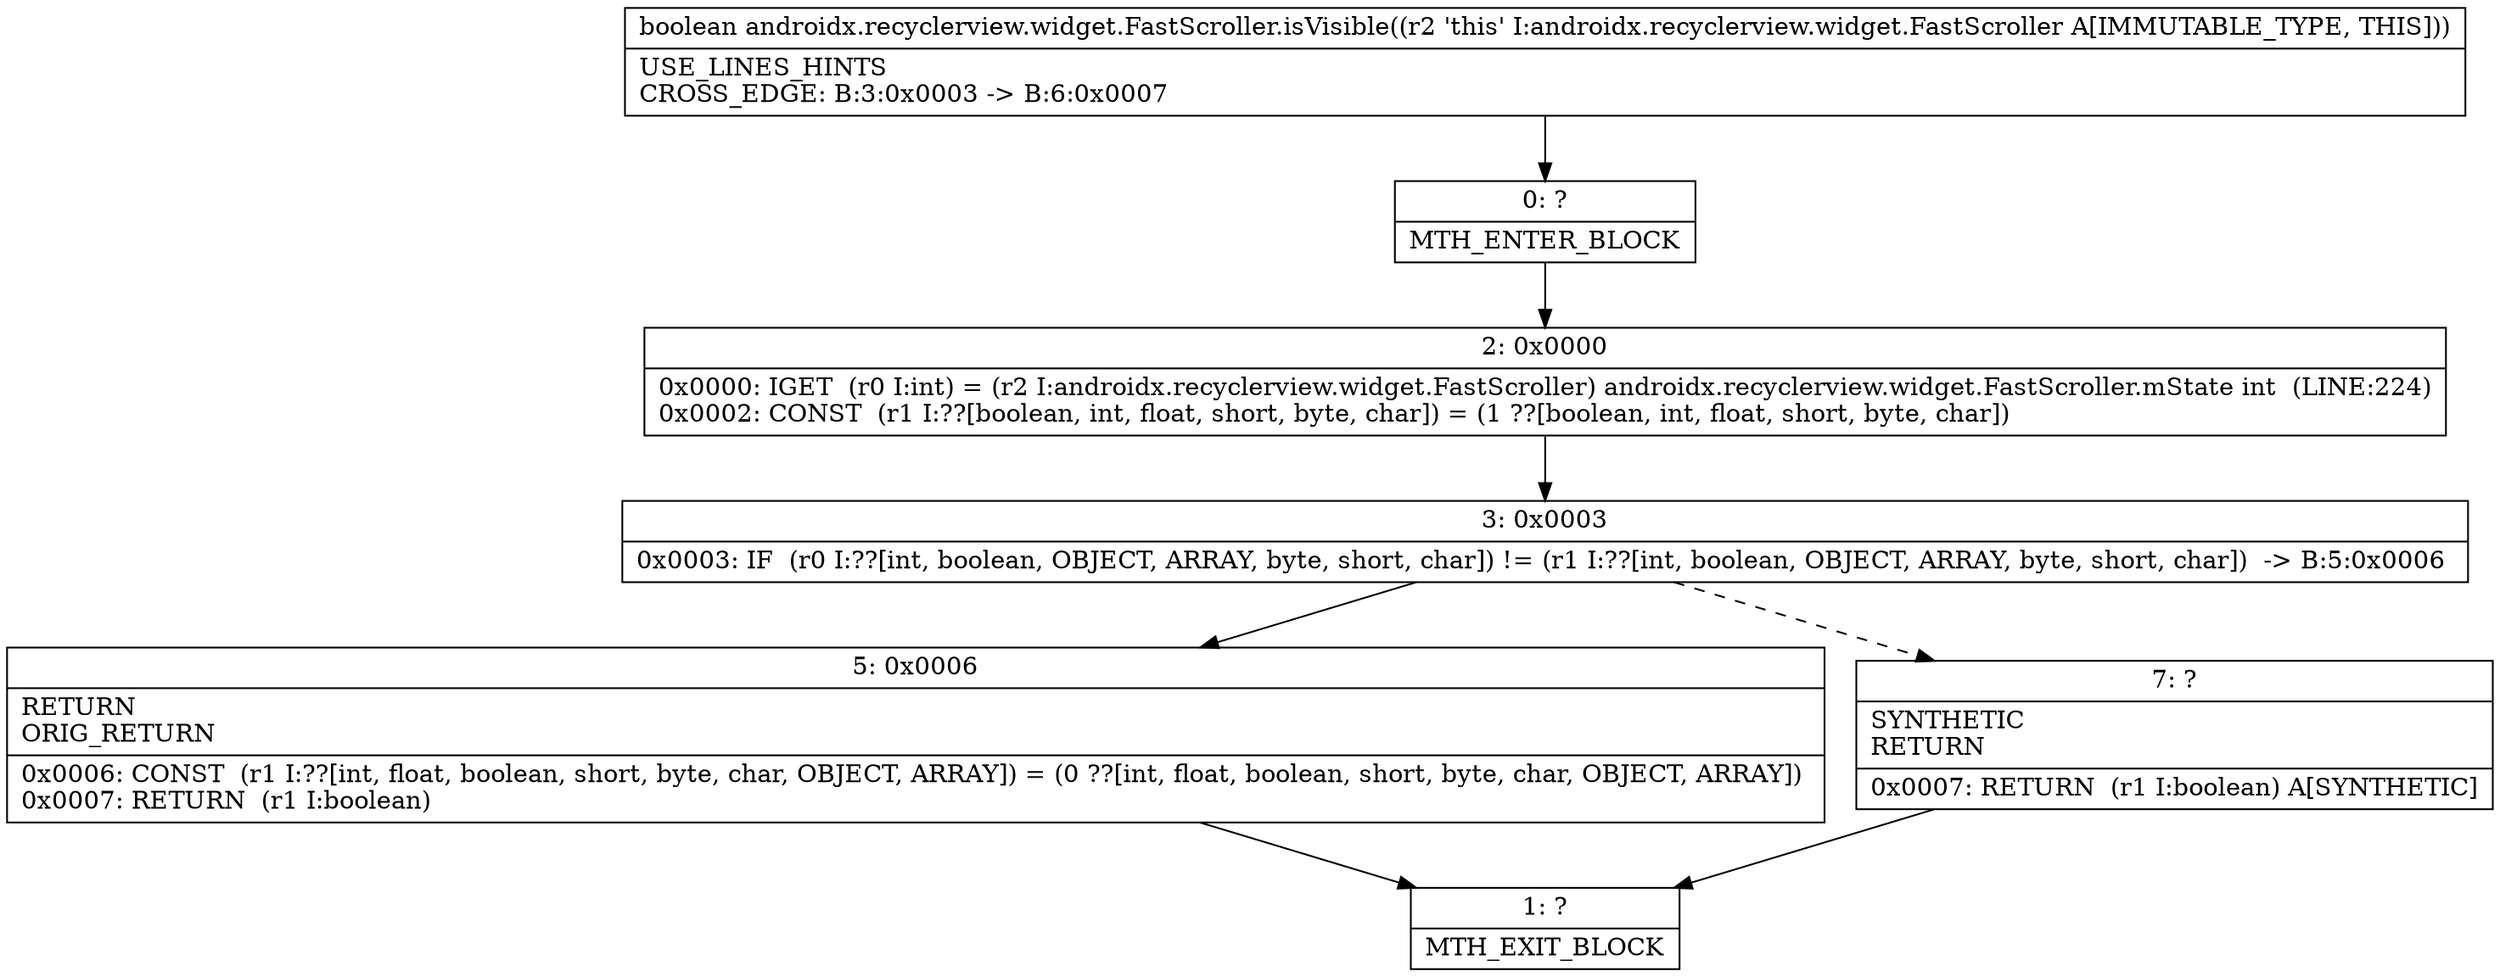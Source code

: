 digraph "CFG forandroidx.recyclerview.widget.FastScroller.isVisible()Z" {
Node_0 [shape=record,label="{0\:\ ?|MTH_ENTER_BLOCK\l}"];
Node_2 [shape=record,label="{2\:\ 0x0000|0x0000: IGET  (r0 I:int) = (r2 I:androidx.recyclerview.widget.FastScroller) androidx.recyclerview.widget.FastScroller.mState int  (LINE:224)\l0x0002: CONST  (r1 I:??[boolean, int, float, short, byte, char]) = (1 ??[boolean, int, float, short, byte, char]) \l}"];
Node_3 [shape=record,label="{3\:\ 0x0003|0x0003: IF  (r0 I:??[int, boolean, OBJECT, ARRAY, byte, short, char]) != (r1 I:??[int, boolean, OBJECT, ARRAY, byte, short, char])  \-\> B:5:0x0006 \l}"];
Node_5 [shape=record,label="{5\:\ 0x0006|RETURN\lORIG_RETURN\l|0x0006: CONST  (r1 I:??[int, float, boolean, short, byte, char, OBJECT, ARRAY]) = (0 ??[int, float, boolean, short, byte, char, OBJECT, ARRAY]) \l0x0007: RETURN  (r1 I:boolean) \l}"];
Node_1 [shape=record,label="{1\:\ ?|MTH_EXIT_BLOCK\l}"];
Node_7 [shape=record,label="{7\:\ ?|SYNTHETIC\lRETURN\l|0x0007: RETURN  (r1 I:boolean) A[SYNTHETIC]\l}"];
MethodNode[shape=record,label="{boolean androidx.recyclerview.widget.FastScroller.isVisible((r2 'this' I:androidx.recyclerview.widget.FastScroller A[IMMUTABLE_TYPE, THIS]))  | USE_LINES_HINTS\lCROSS_EDGE: B:3:0x0003 \-\> B:6:0x0007\l}"];
MethodNode -> Node_0;Node_0 -> Node_2;
Node_2 -> Node_3;
Node_3 -> Node_5;
Node_3 -> Node_7[style=dashed];
Node_5 -> Node_1;
Node_7 -> Node_1;
}

